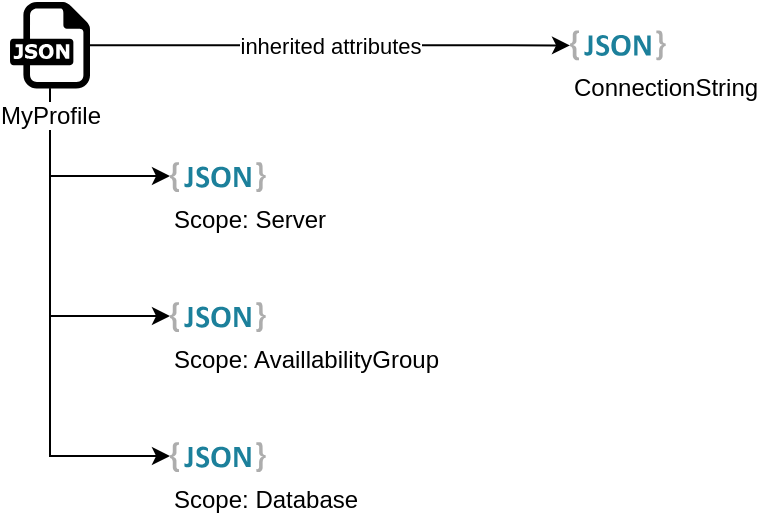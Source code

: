 <mxfile version="20.3.0" type="device" pages="4"><diagram id="bqtMJ3j7CD5wSYzZZCQF" name="ProfileMaster"><mxGraphModel dx="646" dy="571" grid="1" gridSize="10" guides="1" tooltips="1" connect="1" arrows="1" fold="1" page="1" pageScale="1" pageWidth="850" pageHeight="1100" math="0" shadow="0"><root><mxCell id="0"/><mxCell id="1" parent="0"/><mxCell id="ett9NM1Sj-uccQbZpHOn-12" style="edgeStyle=orthogonalEdgeStyle;rounded=0;orthogonalLoop=1;jettySize=auto;html=1;" edge="1" parent="1" source="ett9NM1Sj-uccQbZpHOn-2" target="ett9NM1Sj-uccQbZpHOn-9"><mxGeometry relative="1" as="geometry"><Array as="points"><mxPoint x="190" y="437"/></Array></mxGeometry></mxCell><mxCell id="ett9NM1Sj-uccQbZpHOn-13" style="edgeStyle=orthogonalEdgeStyle;rounded=0;orthogonalLoop=1;jettySize=auto;html=1;" edge="1" parent="1" source="ett9NM1Sj-uccQbZpHOn-2" target="ett9NM1Sj-uccQbZpHOn-10"><mxGeometry relative="1" as="geometry"><Array as="points"><mxPoint x="190" y="507"/></Array></mxGeometry></mxCell><mxCell id="ett9NM1Sj-uccQbZpHOn-14" style="edgeStyle=orthogonalEdgeStyle;rounded=0;orthogonalLoop=1;jettySize=auto;html=1;" edge="1" parent="1" source="ett9NM1Sj-uccQbZpHOn-2" target="ett9NM1Sj-uccQbZpHOn-11"><mxGeometry relative="1" as="geometry"><Array as="points"><mxPoint x="190" y="577"/></Array></mxGeometry></mxCell><mxCell id="Qw_nZvfldx35xkoAGFzX-3" value="inherited attributes" style="edgeStyle=orthogonalEdgeStyle;rounded=0;orthogonalLoop=1;jettySize=auto;html=1;" edge="1" parent="1" source="ett9NM1Sj-uccQbZpHOn-2" target="Qw_nZvfldx35xkoAGFzX-2"><mxGeometry relative="1" as="geometry"/></mxCell><mxCell id="ett9NM1Sj-uccQbZpHOn-2" value="MyProfile" style="dashed=0;outlineConnect=0;html=1;align=center;labelPosition=center;verticalLabelPosition=bottom;verticalAlign=top;shape=mxgraph.weblogos.json;aspect=fixed;labelBackgroundColor=default;" vertex="1" parent="1"><mxGeometry x="170" y="350" width="40" height="43.31" as="geometry"/></mxCell><UserObject label="Scope: Server" link="data:page/id,K00XFp9Q40hzQHFGQgnd" id="ett9NM1Sj-uccQbZpHOn-9"><mxCell style="dashed=0;outlineConnect=0;html=1;align=left;labelPosition=center;verticalLabelPosition=bottom;verticalAlign=top;shape=mxgraph.weblogos.json_2;aspect=fixed;" vertex="1" parent="1"><mxGeometry x="250" y="430" width="47.85" height="15" as="geometry"/></mxCell></UserObject><mxCell id="ett9NM1Sj-uccQbZpHOn-10" value="Scope: AvaillabilityGroup" style="dashed=0;outlineConnect=0;html=1;align=left;labelPosition=center;verticalLabelPosition=bottom;verticalAlign=top;shape=mxgraph.weblogos.json_2;aspect=fixed;" vertex="1" parent="1"><mxGeometry x="250" y="500" width="47.85" height="15" as="geometry"/></mxCell><mxCell id="ett9NM1Sj-uccQbZpHOn-11" value="Scope: Database" style="dashed=0;outlineConnect=0;html=1;align=left;labelPosition=center;verticalLabelPosition=bottom;verticalAlign=top;shape=mxgraph.weblogos.json_2;aspect=fixed;" vertex="1" parent="1"><mxGeometry x="250" y="570" width="47.85" height="15" as="geometry"/></mxCell><mxCell id="Qw_nZvfldx35xkoAGFzX-2" value="ConnectionString&lt;br&gt;" style="dashed=0;outlineConnect=0;html=1;align=left;labelPosition=center;verticalLabelPosition=bottom;verticalAlign=top;shape=mxgraph.weblogos.json_2;aspect=fixed;" vertex="1" parent="1"><mxGeometry x="450" y="364.16" width="47.85" height="15" as="geometry"/></mxCell></root></mxGraphModel></diagram><diagram id="K00XFp9Q40hzQHFGQgnd" name="Scope: Server"><mxGraphModel dx="937" dy="828" grid="1" gridSize="10" guides="1" tooltips="1" connect="1" arrows="1" fold="1" page="1" pageScale="1" pageWidth="850" pageHeight="1100" math="0" shadow="0"><root><mxCell id="0"/><mxCell id="1" parent="0"/><mxCell id="5qSYsjpD-T3btIhGRB7S-1" value="Scope: Server" style="dashed=0;outlineConnect=0;html=1;align=left;labelPosition=center;verticalLabelPosition=bottom;verticalAlign=top;shape=mxgraph.weblogos.json_2;aspect=fixed;" vertex="1" parent="1"><mxGeometry x="120" y="170" width="47.85" height="15" as="geometry"/></mxCell><mxCell id="HPudy1rs_4_dN-sS28Np-1" value="Service" style="text;html=1;align=center;verticalAlign=middle;resizable=0;points=[];autosize=1;strokeColor=none;fillColor=none;" vertex="1" parent="1"><mxGeometry x="240" y="195" width="60" height="30" as="geometry"/></mxCell><mxCell id="HPudy1rs_4_dN-sS28Np-9" value="" style="edgeStyle=orthogonalEdgeStyle;rounded=0;orthogonalLoop=1;jettySize=auto;html=1;" edge="1" parent="1" source="HPudy1rs_4_dN-sS28Np-2" target="HPudy1rs_4_dN-sS28Np-8"><mxGeometry relative="1" as="geometry"/></mxCell><mxCell id="HPudy1rs_4_dN-sS28Np-2" value="Databases" style="text;html=1;align=center;verticalAlign=middle;resizable=0;points=[];autosize=1;strokeColor=none;fillColor=none;" vertex="1" parent="1"><mxGeometry x="230" y="240" width="80" height="30" as="geometry"/></mxCell><mxCell id="HPudy1rs_4_dN-sS28Np-13" value="" style="edgeStyle=orthogonalEdgeStyle;rounded=0;orthogonalLoop=1;jettySize=auto;html=1;" edge="1" parent="1" source="HPudy1rs_4_dN-sS28Np-3" target="HPudy1rs_4_dN-sS28Np-12"><mxGeometry relative="1" as="geometry"/></mxCell><mxCell id="HPudy1rs_4_dN-sS28Np-3" value="Security" style="text;html=1;align=center;verticalAlign=middle;resizable=0;points=[];autosize=1;strokeColor=none;fillColor=none;" vertex="1" parent="1"><mxGeometry x="235" y="300" width="70" height="30" as="geometry"/></mxCell><mxCell id="HPudy1rs_4_dN-sS28Np-4" value="ServerObjects" style="text;html=1;align=center;verticalAlign=middle;resizable=0;points=[];autosize=1;strokeColor=none;fillColor=none;" vertex="1" parent="1"><mxGeometry x="220" y="360" width="100" height="30" as="geometry"/></mxCell><mxCell id="HPudy1rs_4_dN-sS28Np-11" value="" style="edgeStyle=orthogonalEdgeStyle;rounded=0;orthogonalLoop=1;jettySize=auto;html=1;" edge="1" parent="1" source="HPudy1rs_4_dN-sS28Np-5" target="HPudy1rs_4_dN-sS28Np-10"><mxGeometry relative="1" as="geometry"/></mxCell><mxCell id="HPudy1rs_4_dN-sS28Np-5" value="AvailabilityGroups" style="text;html=1;align=center;verticalAlign=middle;resizable=0;points=[];autosize=1;strokeColor=none;fillColor=none;" vertex="1" parent="1"><mxGeometry x="210" y="440" width="120" height="30" as="geometry"/></mxCell><mxCell id="HPudy1rs_4_dN-sS28Np-15" value="" style="edgeStyle=orthogonalEdgeStyle;rounded=0;orthogonalLoop=1;jettySize=auto;html=1;" edge="1" parent="1" source="HPudy1rs_4_dN-sS28Np-6" target="HPudy1rs_4_dN-sS28Np-14"><mxGeometry relative="1" as="geometry"/></mxCell><mxCell id="HPudy1rs_4_dN-sS28Np-6" value="Management" style="text;html=1;align=center;verticalAlign=middle;resizable=0;points=[];autosize=1;strokeColor=none;fillColor=none;" vertex="1" parent="1"><mxGeometry x="225" y="510" width="90" height="30" as="geometry"/></mxCell><mxCell id="HPudy1rs_4_dN-sS28Np-17" value="" style="edgeStyle=orthogonalEdgeStyle;rounded=0;orthogonalLoop=1;jettySize=auto;html=1;" edge="1" parent="1" source="HPudy1rs_4_dN-sS28Np-7" target="HPudy1rs_4_dN-sS28Np-16"><mxGeometry relative="1" as="geometry"/></mxCell><mxCell id="HPudy1rs_4_dN-sS28Np-7" value="SqlAgent" style="text;html=1;align=center;verticalAlign=middle;resizable=0;points=[];autosize=1;strokeColor=none;fillColor=none;" vertex="1" parent="1"><mxGeometry x="235" y="570" width="70" height="30" as="geometry"/></mxCell><mxCell id="HPudy1rs_4_dN-sS28Np-8" value="Derived[]" style="text;html=1;align=center;verticalAlign=middle;resizable=0;points=[];autosize=1;strokeColor=#6c8ebf;fillColor=#dae8fc;" vertex="1" parent="1"><mxGeometry x="395" y="240" width="70" height="30" as="geometry"/></mxCell><mxCell id="HPudy1rs_4_dN-sS28Np-10" value="Derived[]" style="text;html=1;align=center;verticalAlign=middle;resizable=0;points=[];autosize=1;strokeColor=#6c8ebf;fillColor=#dae8fc;" vertex="1" parent="1"><mxGeometry x="435" y="440" width="70" height="30" as="geometry"/></mxCell><mxCell id="HPudy1rs_4_dN-sS28Np-12" value="Logins&lt;br&gt;SysAdmins" style="text;html=1;align=left;verticalAlign=top;resizable=0;points=[];autosize=1;strokeColor=none;fillColor=none;" vertex="1" parent="1"><mxGeometry x="385" y="295" width="80" height="40" as="geometry"/></mxCell><mxCell id="HPudy1rs_4_dN-sS28Np-14" value="Number of ErrorLogs&lt;br&gt;XEvents[]" style="text;html=1;align=left;verticalAlign=top;resizable=0;points=[];autosize=1;strokeColor=none;fillColor=none;" vertex="1" parent="1"><mxGeometry x="435" y="505" width="140" height="40" as="geometry"/></mxCell><mxCell id="HPudy1rs_4_dN-sS28Np-16" value="Alerts&lt;br&gt;Operators" style="text;html=1;align=left;verticalAlign=top;resizable=0;points=[];autosize=1;strokeColor=none;fillColor=none;" vertex="1" parent="1"><mxGeometry x="435" y="565" width="80" height="40" as="geometry"/></mxCell></root></mxGraphModel></diagram><diagram id="eOyzaoprn_RC_KHTFyh7" name="Scope: AG"><mxGraphModel dx="937" dy="828" grid="1" gridSize="10" guides="1" tooltips="1" connect="1" arrows="1" fold="1" page="1" pageScale="1" pageWidth="850" pageHeight="1100" math="0" shadow="0"><root><mxCell id="0"/><mxCell id="1" parent="0"/><mxCell id="gM9fA_vmzApyjXa5NMCU-1" value="Scope: AvailabilityGroup" style="dashed=0;outlineConnect=0;html=1;align=left;labelPosition=center;verticalLabelPosition=bottom;verticalAlign=top;shape=mxgraph.weblogos.json_2;aspect=fixed;" vertex="1" parent="1"><mxGeometry x="120" y="170" width="47.85" height="15" as="geometry"/></mxCell><mxCell id="xd0A6ten9obyxfUYLCw6-2" value="" style="edgeStyle=orthogonalEdgeStyle;rounded=0;orthogonalLoop=1;jettySize=auto;html=1;" edge="1" parent="1" source="gM9fA_vmzApyjXa5NMCU-2" target="xd0A6ten9obyxfUYLCw6-1"><mxGeometry relative="1" as="geometry"/></mxCell><mxCell id="gM9fA_vmzApyjXa5NMCU-2" value="Replicas" style="text;html=1;align=center;verticalAlign=middle;resizable=0;points=[];autosize=1;strokeColor=none;fillColor=none;" vertex="1" parent="1"><mxGeometry x="165" y="235" width="70" height="30" as="geometry"/></mxCell><mxCell id="gM9fA_vmzApyjXa5NMCU-6" value="" style="edgeStyle=orthogonalEdgeStyle;rounded=0;orthogonalLoop=1;jettySize=auto;html=1;" edge="1" parent="1" source="gM9fA_vmzApyjXa5NMCU-3" target="gM9fA_vmzApyjXa5NMCU-5"><mxGeometry relative="1" as="geometry"/></mxCell><mxCell id="gM9fA_vmzApyjXa5NMCU-3" value="Databases&lt;span style=&quot;color: rgba(0, 0, 0, 0); font-family: monospace; font-size: 0px; text-align: start;&quot;&gt;%3CmxGraphModel%3E%3Croot%3E%3CmxCell%20id%3D%220%22%2F%3E%3CmxCell%20id%3D%221%22%20parent%3D%220%22%2F%3E%3CmxCell%20id%3D%222%22%20value%3D%22Replicas%22%20style%3D%22text%3Bhtml%3D1%3Balign%3Dcenter%3BverticalAlign%3Dmiddle%3Bresizable%3D0%3Bpoints%3D%5B%5D%3Bautosize%3D1%3BstrokeColor%3Dnone%3BfillColor%3Dnone%3B%22%20vertex%3D%221%22%20parent%3D%221%22%3E%3CmxGeometry%20x%3D%22165%22%20y%3D%22235%22%20width%3D%2270%22%20height%3D%2230%22%20as%3D%22geometry%22%2F%3E%3C%2FmxCell%3E%3C%2Froot%3E%3C%2FmxGraphModel%3E&lt;/span&gt;" style="text;html=1;align=center;verticalAlign=middle;resizable=0;points=[];autosize=1;strokeColor=none;fillColor=none;" vertex="1" parent="1"><mxGeometry x="160" y="310" width="80" height="30" as="geometry"/></mxCell><mxCell id="gM9fA_vmzApyjXa5NMCU-4" value="Listeners" style="text;html=1;align=center;verticalAlign=middle;resizable=0;points=[];autosize=1;strokeColor=none;fillColor=none;" vertex="1" parent="1"><mxGeometry x="165" y="390" width="70" height="30" as="geometry"/></mxCell><mxCell id="gM9fA_vmzApyjXa5NMCU-5" value="Derived[]" style="text;html=1;align=center;verticalAlign=middle;resizable=0;points=[];autosize=1;strokeColor=#6c8ebf;fillColor=#dae8fc;" vertex="1" parent="1"><mxGeometry x="325" y="310" width="70" height="30" as="geometry"/></mxCell><mxCell id="xd0A6ten9obyxfUYLCw6-1" value="Derived[]" style="text;html=1;align=center;verticalAlign=middle;resizable=0;points=[];autosize=1;strokeColor=#6c8ebf;fillColor=#dae8fc;" vertex="1" parent="1"><mxGeometry x="315" y="235" width="70" height="30" as="geometry"/></mxCell><mxCell id="xd0A6ten9obyxfUYLCw6-4" value="BackupPreferences" style="text;html=1;align=center;verticalAlign=middle;resizable=0;points=[];autosize=1;strokeColor=none;fillColor=none;" vertex="1" parent="1"><mxGeometry x="125" y="455" width="130" height="30" as="geometry"/></mxCell><mxCell id="xd0A6ten9obyxfUYLCw6-5" value="ReadOnly Routing" style="text;html=1;align=center;verticalAlign=middle;resizable=0;points=[];autosize=1;strokeColor=none;fillColor=none;" vertex="1" parent="1"><mxGeometry x="140" y="520" width="120" height="30" as="geometry"/></mxCell><mxCell id="xd0A6ten9obyxfUYLCw6-8" value="" style="edgeStyle=orthogonalEdgeStyle;rounded=0;orthogonalLoop=1;jettySize=auto;html=1;" edge="1" parent="1" source="xd0A6ten9obyxfUYLCw6-6" target="xd0A6ten9obyxfUYLCw6-7"><mxGeometry relative="1" as="geometry"/></mxCell><mxCell id="xd0A6ten9obyxfUYLCw6-6" value="General" style="text;html=1;align=center;verticalAlign=middle;resizable=0;points=[];autosize=1;strokeColor=none;fillColor=none;" vertex="1" parent="1"><mxGeometry x="155" y="585" width="70" height="30" as="geometry"/></mxCell><mxCell id="xd0A6ten9obyxfUYLCw6-9" style="edgeStyle=orthogonalEdgeStyle;rounded=0;orthogonalLoop=1;jettySize=auto;html=1;entryX=0.99;entryY=0.311;entryDx=0;entryDy=0;entryPerimeter=0;curved=1;dashed=1;" edge="1" parent="1" source="xd0A6ten9obyxfUYLCw6-7" target="xd0A6ten9obyxfUYLCw6-1"><mxGeometry relative="1" as="geometry"><Array as="points"><mxPoint x="590" y="620"/><mxPoint x="590" y="244"/></Array></mxGeometry></mxCell><mxCell id="xd0A6ten9obyxfUYLCw6-7" value="Preferred Primary?&lt;br&gt;ReadableSecondary&lt;br&gt;FailoverMode&lt;br&gt;SyncMode" style="text;html=1;align=left;verticalAlign=top;resizable=0;points=[];autosize=1;strokeColor=none;fillColor=none;" vertex="1" parent="1"><mxGeometry x="380" y="585" width="130" height="70" as="geometry"/></mxCell></root></mxGraphModel></diagram><diagram id="TgklbbGkc1mwRrS6LDSs" name="Scope: DB"><mxGraphModel dx="937" dy="828" grid="1" gridSize="10" guides="1" tooltips="1" connect="1" arrows="1" fold="1" page="1" pageScale="1" pageWidth="850" pageHeight="1100" math="0" shadow="0"><root><mxCell id="0"/><mxCell id="1" parent="0"/></root></mxGraphModel></diagram></mxfile>